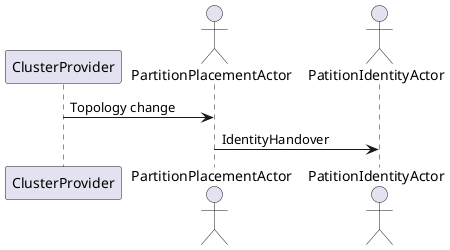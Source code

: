 @startuml Rebalance - push handovers

participant ClusterProvider as clusterProvider
actor PartitionPlacementActor as placementActor1
actor PatitionIdentityActor as identityActor1

clusterProvider -> placementActor1 : Topology change
placementActor1 -> identityActor1 : IdentityHandover


@enduml
